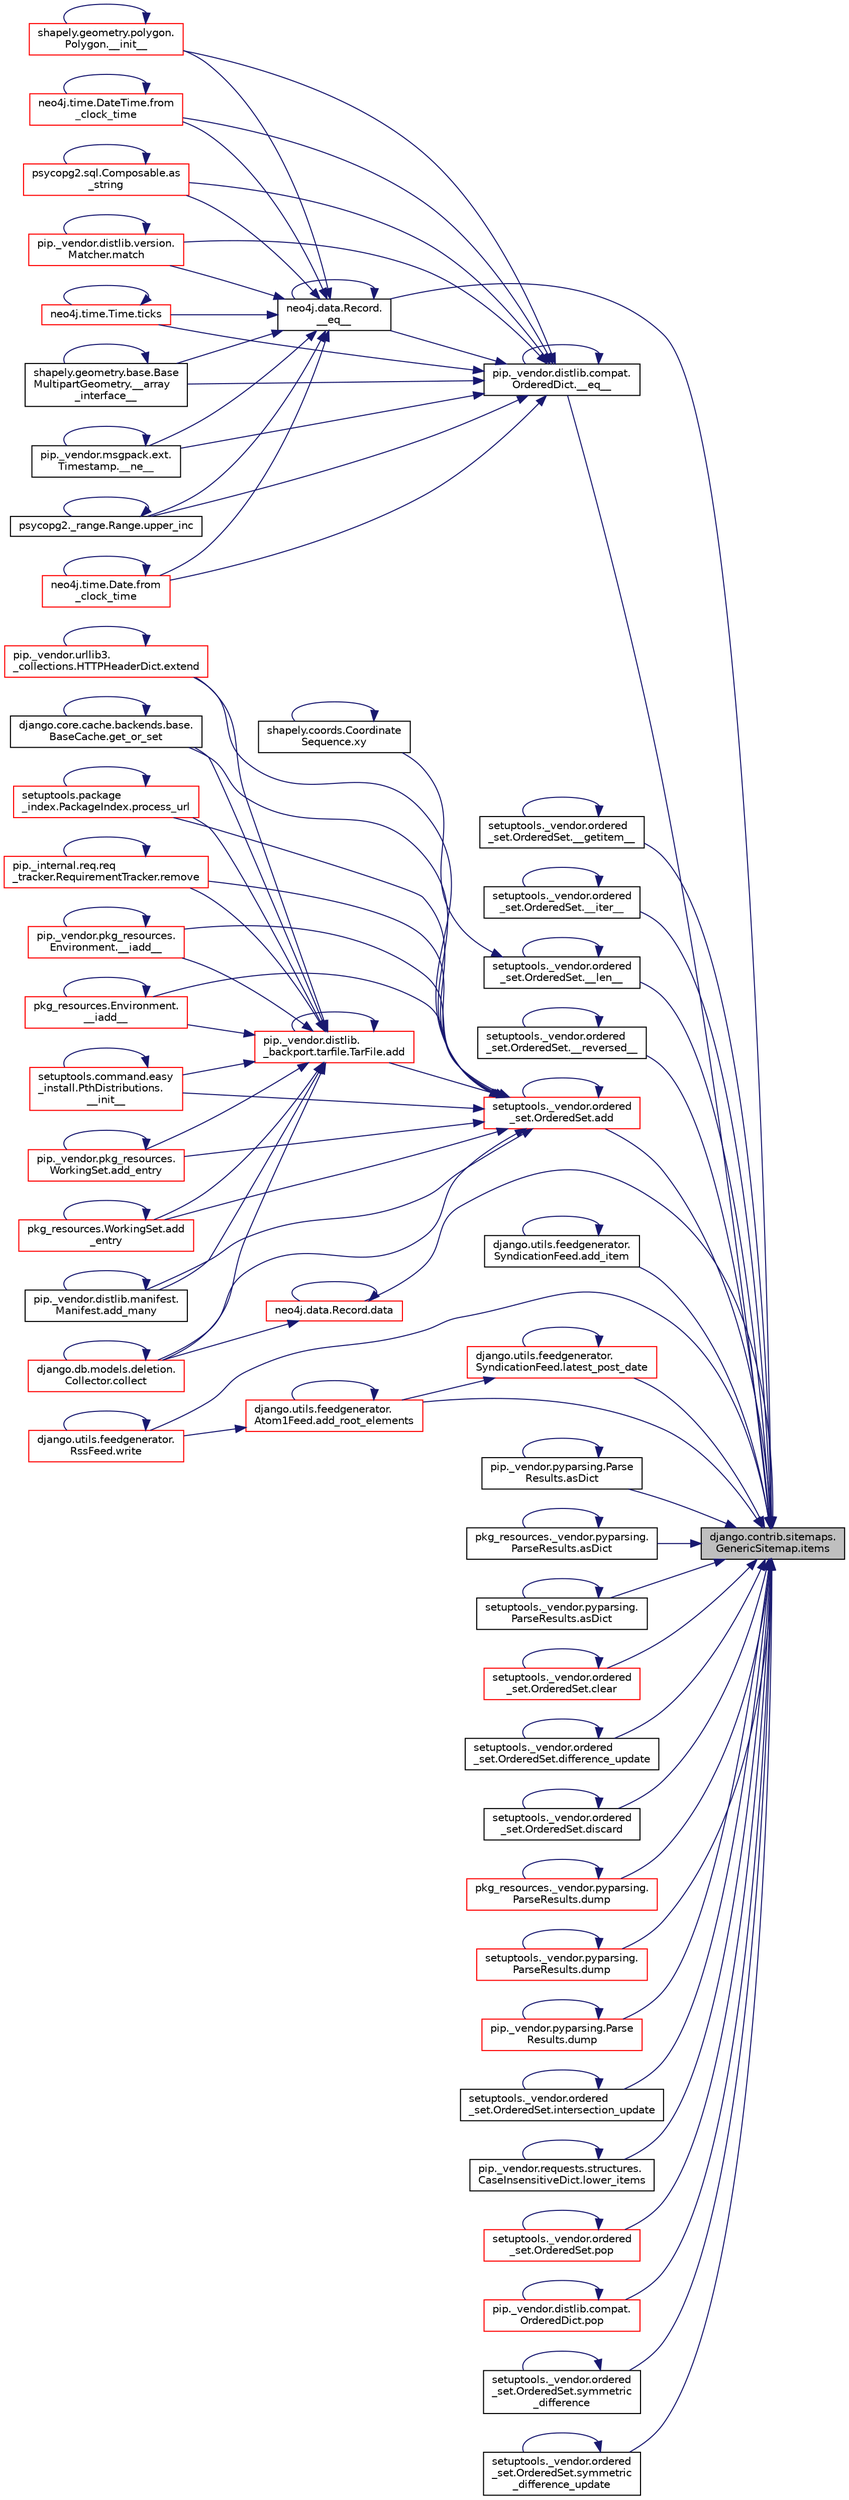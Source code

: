 digraph "django.contrib.sitemaps.GenericSitemap.items"
{
 // LATEX_PDF_SIZE
  edge [fontname="Helvetica",fontsize="10",labelfontname="Helvetica",labelfontsize="10"];
  node [fontname="Helvetica",fontsize="10",shape=record];
  rankdir="RL";
  Node1 [label="django.contrib.sitemaps.\lGenericSitemap.items",height=0.2,width=0.4,color="black", fillcolor="grey75", style="filled", fontcolor="black",tooltip=" "];
  Node1 -> Node2 [dir="back",color="midnightblue",fontsize="10",style="solid",fontname="Helvetica"];
  Node2 [label="neo4j.data.Record.\l__eq__",height=0.2,width=0.4,color="black", fillcolor="white", style="filled",URL="$d8/da3/classneo4j_1_1data_1_1_record.html#a677599a593c35d675d8960d72462df9f",tooltip=" "];
  Node2 -> Node3 [dir="back",color="midnightblue",fontsize="10",style="solid",fontname="Helvetica"];
  Node3 [label="shapely.geometry.base.Base\lMultipartGeometry.__array\l_interface__",height=0.2,width=0.4,color="black", fillcolor="white", style="filled",URL="$df/d4a/classshapely_1_1geometry_1_1base_1_1_base_multipart_geometry.html#aa57caf9f9556c733425dee5dc556ac05",tooltip=" "];
  Node3 -> Node3 [dir="back",color="midnightblue",fontsize="10",style="solid",fontname="Helvetica"];
  Node2 -> Node2 [dir="back",color="midnightblue",fontsize="10",style="solid",fontname="Helvetica"];
  Node2 -> Node4 [dir="back",color="midnightblue",fontsize="10",style="solid",fontname="Helvetica"];
  Node4 [label="shapely.geometry.polygon.\lPolygon.__init__",height=0.2,width=0.4,color="red", fillcolor="white", style="filled",URL="$da/d80/classshapely_1_1geometry_1_1polygon_1_1_polygon.html#aa0b7892becd68ead1f110b5498c4e4be",tooltip=" "];
  Node4 -> Node4 [dir="back",color="midnightblue",fontsize="10",style="solid",fontname="Helvetica"];
  Node2 -> Node489 [dir="back",color="midnightblue",fontsize="10",style="solid",fontname="Helvetica"];
  Node489 [label="pip._vendor.msgpack.ext.\lTimestamp.__ne__",height=0.2,width=0.4,color="black", fillcolor="white", style="filled",URL="$d6/dd9/classpip_1_1__vendor_1_1msgpack_1_1ext_1_1_timestamp.html#a85bbfb0158c314f6747659d9d79fbc5f",tooltip=" "];
  Node489 -> Node489 [dir="back",color="midnightblue",fontsize="10",style="solid",fontname="Helvetica"];
  Node2 -> Node490 [dir="back",color="midnightblue",fontsize="10",style="solid",fontname="Helvetica"];
  Node490 [label="psycopg2.sql.Composable.as\l_string",height=0.2,width=0.4,color="red", fillcolor="white", style="filled",URL="$d8/d3d/classpsycopg2_1_1sql_1_1_composable.html#a77b13bb7380175e59facce7566dfb5f6",tooltip=" "];
  Node490 -> Node490 [dir="back",color="midnightblue",fontsize="10",style="solid",fontname="Helvetica"];
  Node2 -> Node199 [dir="back",color="midnightblue",fontsize="10",style="solid",fontname="Helvetica"];
  Node199 [label="neo4j.time.Date.from\l_clock_time",height=0.2,width=0.4,color="red", fillcolor="white", style="filled",URL="$d1/d6f/classneo4j_1_1time_1_1_date.html#a6e815a48a02a3f3d230e95d923cfb43b",tooltip=" "];
  Node199 -> Node199 [dir="back",color="midnightblue",fontsize="10",style="solid",fontname="Helvetica"];
  Node2 -> Node265 [dir="back",color="midnightblue",fontsize="10",style="solid",fontname="Helvetica"];
  Node265 [label="neo4j.time.DateTime.from\l_clock_time",height=0.2,width=0.4,color="red", fillcolor="white", style="filled",URL="$d4/dcd/classneo4j_1_1time_1_1_date_time.html#a12a2d4d1586b225b0a6156d4e6d4cc0c",tooltip=" "];
  Node265 -> Node265 [dir="back",color="midnightblue",fontsize="10",style="solid",fontname="Helvetica"];
  Node2 -> Node491 [dir="back",color="midnightblue",fontsize="10",style="solid",fontname="Helvetica"];
  Node491 [label="pip._vendor.distlib.version.\lMatcher.match",height=0.2,width=0.4,color="red", fillcolor="white", style="filled",URL="$d3/d6b/classpip_1_1__vendor_1_1distlib_1_1version_1_1_matcher.html#abab07ac81cd23c3863693a3986eca843",tooltip=" "];
  Node491 -> Node491 [dir="back",color="midnightblue",fontsize="10",style="solid",fontname="Helvetica"];
  Node2 -> Node266 [dir="back",color="midnightblue",fontsize="10",style="solid",fontname="Helvetica"];
  Node266 [label="neo4j.time.Time.ticks",height=0.2,width=0.4,color="red", fillcolor="white", style="filled",URL="$db/d2a/classneo4j_1_1time_1_1_time.html#af3cbc3ab118ea3f7c8aaee2cc13a89e1",tooltip=" "];
  Node266 -> Node266 [dir="back",color="midnightblue",fontsize="10",style="solid",fontname="Helvetica"];
  Node2 -> Node494 [dir="back",color="midnightblue",fontsize="10",style="solid",fontname="Helvetica"];
  Node494 [label="psycopg2._range.Range.upper_inc",height=0.2,width=0.4,color="black", fillcolor="white", style="filled",URL="$d0/dea/classpsycopg2_1_1__range_1_1_range.html#ab960d4f6c5956499e88d2b70b5043423",tooltip=" "];
  Node494 -> Node494 [dir="back",color="midnightblue",fontsize="10",style="solid",fontname="Helvetica"];
  Node1 -> Node488 [dir="back",color="midnightblue",fontsize="10",style="solid",fontname="Helvetica"];
  Node488 [label="pip._vendor.distlib.compat.\lOrderedDict.__eq__",height=0.2,width=0.4,color="black", fillcolor="white", style="filled",URL="$d8/dae/classpip_1_1__vendor_1_1distlib_1_1compat_1_1_ordered_dict.html#ae3489e81a223351378c9a41f93136439",tooltip=" "];
  Node488 -> Node3 [dir="back",color="midnightblue",fontsize="10",style="solid",fontname="Helvetica"];
  Node488 -> Node2 [dir="back",color="midnightblue",fontsize="10",style="solid",fontname="Helvetica"];
  Node488 -> Node488 [dir="back",color="midnightblue",fontsize="10",style="solid",fontname="Helvetica"];
  Node488 -> Node4 [dir="back",color="midnightblue",fontsize="10",style="solid",fontname="Helvetica"];
  Node488 -> Node489 [dir="back",color="midnightblue",fontsize="10",style="solid",fontname="Helvetica"];
  Node488 -> Node490 [dir="back",color="midnightblue",fontsize="10",style="solid",fontname="Helvetica"];
  Node488 -> Node199 [dir="back",color="midnightblue",fontsize="10",style="solid",fontname="Helvetica"];
  Node488 -> Node265 [dir="back",color="midnightblue",fontsize="10",style="solid",fontname="Helvetica"];
  Node488 -> Node491 [dir="back",color="midnightblue",fontsize="10",style="solid",fontname="Helvetica"];
  Node488 -> Node266 [dir="back",color="midnightblue",fontsize="10",style="solid",fontname="Helvetica"];
  Node488 -> Node494 [dir="back",color="midnightblue",fontsize="10",style="solid",fontname="Helvetica"];
  Node1 -> Node11 [dir="back",color="midnightblue",fontsize="10",style="solid",fontname="Helvetica"];
  Node11 [label="setuptools._vendor.ordered\l_set.OrderedSet.__getitem__",height=0.2,width=0.4,color="black", fillcolor="white", style="filled",URL="$d0/d40/classsetuptools_1_1__vendor_1_1ordered__set_1_1_ordered_set.html#afa5d263824cc35374a0cf762672f68ae",tooltip=" "];
  Node11 -> Node11 [dir="back",color="midnightblue",fontsize="10",style="solid",fontname="Helvetica"];
  Node1 -> Node495 [dir="back",color="midnightblue",fontsize="10",style="solid",fontname="Helvetica"];
  Node495 [label="setuptools._vendor.ordered\l_set.OrderedSet.__iter__",height=0.2,width=0.4,color="black", fillcolor="white", style="filled",URL="$d0/d40/classsetuptools_1_1__vendor_1_1ordered__set_1_1_ordered_set.html#a3238ae7179a07f6e984b517f9ea91b33",tooltip=" "];
  Node495 -> Node495 [dir="back",color="midnightblue",fontsize="10",style="solid",fontname="Helvetica"];
  Node1 -> Node496 [dir="back",color="midnightblue",fontsize="10",style="solid",fontname="Helvetica"];
  Node496 [label="setuptools._vendor.ordered\l_set.OrderedSet.__len__",height=0.2,width=0.4,color="black", fillcolor="white", style="filled",URL="$d0/d40/classsetuptools_1_1__vendor_1_1ordered__set_1_1_ordered_set.html#a0e386977ecad62376c21292b091bdc6d",tooltip=" "];
  Node496 -> Node496 [dir="back",color="midnightblue",fontsize="10",style="solid",fontname="Helvetica"];
  Node496 -> Node497 [dir="back",color="midnightblue",fontsize="10",style="solid",fontname="Helvetica"];
  Node497 [label="shapely.coords.Coordinate\lSequence.xy",height=0.2,width=0.4,color="black", fillcolor="white", style="filled",URL="$dd/d23/classshapely_1_1coords_1_1_coordinate_sequence.html#a0a6c867561a6ff8c0e2cc62688af4fa7",tooltip=" "];
  Node497 -> Node497 [dir="back",color="midnightblue",fontsize="10",style="solid",fontname="Helvetica"];
  Node1 -> Node498 [dir="back",color="midnightblue",fontsize="10",style="solid",fontname="Helvetica"];
  Node498 [label="setuptools._vendor.ordered\l_set.OrderedSet.__reversed__",height=0.2,width=0.4,color="black", fillcolor="white", style="filled",URL="$d0/d40/classsetuptools_1_1__vendor_1_1ordered__set_1_1_ordered_set.html#ac65bb1aa0efb9abd266b9b3b5befb95d",tooltip=" "];
  Node498 -> Node498 [dir="back",color="midnightblue",fontsize="10",style="solid",fontname="Helvetica"];
  Node1 -> Node499 [dir="back",color="midnightblue",fontsize="10",style="solid",fontname="Helvetica"];
  Node499 [label="setuptools._vendor.ordered\l_set.OrderedSet.add",height=0.2,width=0.4,color="red", fillcolor="white", style="filled",URL="$d0/d40/classsetuptools_1_1__vendor_1_1ordered__set_1_1_ordered_set.html#af53bf94a4162a3a93f25d7ccbe8bb7a2",tooltip=" "];
  Node499 -> Node59 [dir="back",color="midnightblue",fontsize="10",style="solid",fontname="Helvetica"];
  Node59 [label="pip._vendor.pkg_resources.\lEnvironment.__iadd__",height=0.2,width=0.4,color="red", fillcolor="white", style="filled",URL="$de/d79/classpip_1_1__vendor_1_1pkg__resources_1_1_environment.html#ad026f479ac7031c92cf7cec14cef654f",tooltip=" "];
  Node59 -> Node59 [dir="back",color="midnightblue",fontsize="10",style="solid",fontname="Helvetica"];
  Node499 -> Node66 [dir="back",color="midnightblue",fontsize="10",style="solid",fontname="Helvetica"];
  Node66 [label="pkg_resources.Environment.\l__iadd__",height=0.2,width=0.4,color="red", fillcolor="white", style="filled",URL="$dd/d81/classpkg__resources_1_1_environment.html#ac8fc54442fe5e9c647b57320e7ccf78a",tooltip=" "];
  Node66 -> Node66 [dir="back",color="midnightblue",fontsize="10",style="solid",fontname="Helvetica"];
  Node499 -> Node67 [dir="back",color="midnightblue",fontsize="10",style="solid",fontname="Helvetica"];
  Node67 [label="setuptools.command.easy\l_install.PthDistributions.\l__init__",height=0.2,width=0.4,color="red", fillcolor="white", style="filled",URL="$d2/d49/classsetuptools_1_1command_1_1easy__install_1_1_pth_distributions.html#a1ca1a1ca566543e0e54d7ae015a16dc5",tooltip=" "];
  Node67 -> Node67 [dir="back",color="midnightblue",fontsize="10",style="solid",fontname="Helvetica"];
  Node499 -> Node499 [dir="back",color="midnightblue",fontsize="10",style="solid",fontname="Helvetica"];
  Node499 -> Node68 [dir="back",color="midnightblue",fontsize="10",style="solid",fontname="Helvetica"];
  Node68 [label="pip._vendor.distlib.\l_backport.tarfile.TarFile.add",height=0.2,width=0.4,color="red", fillcolor="white", style="filled",URL="$d7/d1d/classpip_1_1__vendor_1_1distlib_1_1__backport_1_1tarfile_1_1_tar_file.html#a79067a66314d66032cb43144c54355a2",tooltip=" "];
  Node68 -> Node59 [dir="back",color="midnightblue",fontsize="10",style="solid",fontname="Helvetica"];
  Node68 -> Node66 [dir="back",color="midnightblue",fontsize="10",style="solid",fontname="Helvetica"];
  Node68 -> Node67 [dir="back",color="midnightblue",fontsize="10",style="solid",fontname="Helvetica"];
  Node68 -> Node68 [dir="back",color="midnightblue",fontsize="10",style="solid",fontname="Helvetica"];
  Node68 -> Node69 [dir="back",color="midnightblue",fontsize="10",style="solid",fontname="Helvetica"];
  Node69 [label="pip._vendor.pkg_resources.\lWorkingSet.add_entry",height=0.2,width=0.4,color="red", fillcolor="white", style="filled",URL="$da/d4f/classpip_1_1__vendor_1_1pkg__resources_1_1_working_set.html#a10dbfcb72bfdc7c7b16d764c7002a87d",tooltip=" "];
  Node69 -> Node69 [dir="back",color="midnightblue",fontsize="10",style="solid",fontname="Helvetica"];
  Node68 -> Node72 [dir="back",color="midnightblue",fontsize="10",style="solid",fontname="Helvetica"];
  Node72 [label="pkg_resources.WorkingSet.add\l_entry",height=0.2,width=0.4,color="red", fillcolor="white", style="filled",URL="$d5/d96/classpkg__resources_1_1_working_set.html#aed20abcb6a85cdc25dff1686ad480958",tooltip=" "];
  Node72 -> Node72 [dir="back",color="midnightblue",fontsize="10",style="solid",fontname="Helvetica"];
  Node68 -> Node73 [dir="back",color="midnightblue",fontsize="10",style="solid",fontname="Helvetica"];
  Node73 [label="pip._vendor.distlib.manifest.\lManifest.add_many",height=0.2,width=0.4,color="black", fillcolor="white", style="filled",URL="$d2/d05/classpip_1_1__vendor_1_1distlib_1_1manifest_1_1_manifest.html#aa18ac58e0425c6d4de8ac182a52145fe",tooltip=" "];
  Node73 -> Node73 [dir="back",color="midnightblue",fontsize="10",style="solid",fontname="Helvetica"];
  Node68 -> Node30 [dir="back",color="midnightblue",fontsize="10",style="solid",fontname="Helvetica"];
  Node30 [label="django.db.models.deletion.\lCollector.collect",height=0.2,width=0.4,color="red", fillcolor="white", style="filled",URL="$d8/dc4/classdjango_1_1db_1_1models_1_1deletion_1_1_collector.html#a44e7793473ae99b03633319af84ad54a",tooltip=" "];
  Node30 -> Node30 [dir="back",color="midnightblue",fontsize="10",style="solid",fontname="Helvetica"];
  Node68 -> Node74 [dir="back",color="midnightblue",fontsize="10",style="solid",fontname="Helvetica"];
  Node74 [label="pip._vendor.urllib3.\l_collections.HTTPHeaderDict.extend",height=0.2,width=0.4,color="red", fillcolor="white", style="filled",URL="$d8/dc7/classpip_1_1__vendor_1_1urllib3_1_1__collections_1_1_h_t_t_p_header_dict.html#a04ea7ef53fe3916a040ec0e8cacc6581",tooltip=" "];
  Node74 -> Node74 [dir="back",color="midnightblue",fontsize="10",style="solid",fontname="Helvetica"];
  Node68 -> Node75 [dir="back",color="midnightblue",fontsize="10",style="solid",fontname="Helvetica"];
  Node75 [label="django.core.cache.backends.base.\lBaseCache.get_or_set",height=0.2,width=0.4,color="black", fillcolor="white", style="filled",URL="$d0/d87/classdjango_1_1core_1_1cache_1_1backends_1_1base_1_1_base_cache.html#ab8fb6d32aa82d027f181414df0f562b3",tooltip=" "];
  Node75 -> Node75 [dir="back",color="midnightblue",fontsize="10",style="solid",fontname="Helvetica"];
  Node68 -> Node76 [dir="back",color="midnightblue",fontsize="10",style="solid",fontname="Helvetica"];
  Node76 [label="setuptools.package\l_index.PackageIndex.process_url",height=0.2,width=0.4,color="red", fillcolor="white", style="filled",URL="$d4/dea/classsetuptools_1_1package__index_1_1_package_index.html#a537fc87df159c2474b7fa0ccac56513d",tooltip=" "];
  Node76 -> Node76 [dir="back",color="midnightblue",fontsize="10",style="solid",fontname="Helvetica"];
  Node68 -> Node86 [dir="back",color="midnightblue",fontsize="10",style="solid",fontname="Helvetica"];
  Node86 [label="pip._internal.req.req\l_tracker.RequirementTracker.remove",height=0.2,width=0.4,color="red", fillcolor="white", style="filled",URL="$da/d8b/classpip_1_1__internal_1_1req_1_1req__tracker_1_1_requirement_tracker.html#a2b63d916ecf3d02c4eb7339df7d2dc3f",tooltip=" "];
  Node86 -> Node86 [dir="back",color="midnightblue",fontsize="10",style="solid",fontname="Helvetica"];
  Node499 -> Node69 [dir="back",color="midnightblue",fontsize="10",style="solid",fontname="Helvetica"];
  Node499 -> Node72 [dir="back",color="midnightblue",fontsize="10",style="solid",fontname="Helvetica"];
  Node499 -> Node73 [dir="back",color="midnightblue",fontsize="10",style="solid",fontname="Helvetica"];
  Node499 -> Node30 [dir="back",color="midnightblue",fontsize="10",style="solid",fontname="Helvetica"];
  Node499 -> Node74 [dir="back",color="midnightblue",fontsize="10",style="solid",fontname="Helvetica"];
  Node499 -> Node75 [dir="back",color="midnightblue",fontsize="10",style="solid",fontname="Helvetica"];
  Node499 -> Node76 [dir="back",color="midnightblue",fontsize="10",style="solid",fontname="Helvetica"];
  Node499 -> Node86 [dir="back",color="midnightblue",fontsize="10",style="solid",fontname="Helvetica"];
  Node1 -> Node500 [dir="back",color="midnightblue",fontsize="10",style="solid",fontname="Helvetica"];
  Node500 [label="django.utils.feedgenerator.\lSyndicationFeed.add_item",height=0.2,width=0.4,color="black", fillcolor="white", style="filled",URL="$d7/dc3/classdjango_1_1utils_1_1feedgenerator_1_1_syndication_feed.html#a581b1cda4798116e5c961f20818edbb6",tooltip=" "];
  Node500 -> Node500 [dir="back",color="midnightblue",fontsize="10",style="solid",fontname="Helvetica"];
  Node1 -> Node501 [dir="back",color="midnightblue",fontsize="10",style="solid",fontname="Helvetica"];
  Node501 [label="django.utils.feedgenerator.\lAtom1Feed.add_root_elements",height=0.2,width=0.4,color="red", fillcolor="white", style="filled",URL="$d2/dc8/classdjango_1_1utils_1_1feedgenerator_1_1_atom1_feed.html#a3fb3c960923723e1eb0769332f4b7f17",tooltip=" "];
  Node501 -> Node501 [dir="back",color="midnightblue",fontsize="10",style="solid",fontname="Helvetica"];
  Node501 -> Node502 [dir="back",color="midnightblue",fontsize="10",style="solid",fontname="Helvetica"];
  Node502 [label="django.utils.feedgenerator.\lRssFeed.write",height=0.2,width=0.4,color="red", fillcolor="white", style="filled",URL="$d7/db3/classdjango_1_1utils_1_1feedgenerator_1_1_rss_feed.html#aa4949e5bd3c397a1a6ce7ce18979ec62",tooltip=" "];
  Node502 -> Node502 [dir="back",color="midnightblue",fontsize="10",style="solid",fontname="Helvetica"];
  Node1 -> Node504 [dir="back",color="midnightblue",fontsize="10",style="solid",fontname="Helvetica"];
  Node504 [label="pip._vendor.pyparsing.Parse\lResults.asDict",height=0.2,width=0.4,color="black", fillcolor="white", style="filled",URL="$d3/d5b/classpip_1_1__vendor_1_1pyparsing_1_1_parse_results.html#a2a26c1c250002905345967e6cc0bd632",tooltip=" "];
  Node504 -> Node504 [dir="back",color="midnightblue",fontsize="10",style="solid",fontname="Helvetica"];
  Node1 -> Node505 [dir="back",color="midnightblue",fontsize="10",style="solid",fontname="Helvetica"];
  Node505 [label="pkg_resources._vendor.pyparsing.\lParseResults.asDict",height=0.2,width=0.4,color="black", fillcolor="white", style="filled",URL="$d3/d93/classpkg__resources_1_1__vendor_1_1pyparsing_1_1_parse_results.html#ab73f26af9e7cc95de6dbb0d54d7a81ba",tooltip=" "];
  Node505 -> Node505 [dir="back",color="midnightblue",fontsize="10",style="solid",fontname="Helvetica"];
  Node1 -> Node506 [dir="back",color="midnightblue",fontsize="10",style="solid",fontname="Helvetica"];
  Node506 [label="setuptools._vendor.pyparsing.\lParseResults.asDict",height=0.2,width=0.4,color="black", fillcolor="white", style="filled",URL="$df/d77/classsetuptools_1_1__vendor_1_1pyparsing_1_1_parse_results.html#aa94e10c70716802a5bd2d265bbaa2f65",tooltip=" "];
  Node506 -> Node506 [dir="back",color="midnightblue",fontsize="10",style="solid",fontname="Helvetica"];
  Node1 -> Node507 [dir="back",color="midnightblue",fontsize="10",style="solid",fontname="Helvetica"];
  Node507 [label="setuptools._vendor.ordered\l_set.OrderedSet.clear",height=0.2,width=0.4,color="red", fillcolor="white", style="filled",URL="$d0/d40/classsetuptools_1_1__vendor_1_1ordered__set_1_1_ordered_set.html#a8b928f1bac1c68eedf2efac951d28d51",tooltip=" "];
  Node507 -> Node507 [dir="back",color="midnightblue",fontsize="10",style="solid",fontname="Helvetica"];
  Node1 -> Node508 [dir="back",color="midnightblue",fontsize="10",style="solid",fontname="Helvetica"];
  Node508 [label="neo4j.data.Record.data",height=0.2,width=0.4,color="red", fillcolor="white", style="filled",URL="$d8/da3/classneo4j_1_1data_1_1_record.html#a24123084c9f60275847a4509076677bf",tooltip=" "];
  Node508 -> Node30 [dir="back",color="midnightblue",fontsize="10",style="solid",fontname="Helvetica"];
  Node508 -> Node508 [dir="back",color="midnightblue",fontsize="10",style="solid",fontname="Helvetica"];
  Node1 -> Node574 [dir="back",color="midnightblue",fontsize="10",style="solid",fontname="Helvetica"];
  Node574 [label="setuptools._vendor.ordered\l_set.OrderedSet.difference_update",height=0.2,width=0.4,color="black", fillcolor="white", style="filled",URL="$d0/d40/classsetuptools_1_1__vendor_1_1ordered__set_1_1_ordered_set.html#a7d9d09bfb237ae7409570e6ad7c59f01",tooltip=" "];
  Node574 -> Node574 [dir="back",color="midnightblue",fontsize="10",style="solid",fontname="Helvetica"];
  Node1 -> Node575 [dir="back",color="midnightblue",fontsize="10",style="solid",fontname="Helvetica"];
  Node575 [label="setuptools._vendor.ordered\l_set.OrderedSet.discard",height=0.2,width=0.4,color="black", fillcolor="white", style="filled",URL="$d0/d40/classsetuptools_1_1__vendor_1_1ordered__set_1_1_ordered_set.html#aba1c2bb8144014dfad2f2d4872fe1337",tooltip=" "];
  Node575 -> Node575 [dir="back",color="midnightblue",fontsize="10",style="solid",fontname="Helvetica"];
  Node1 -> Node576 [dir="back",color="midnightblue",fontsize="10",style="solid",fontname="Helvetica"];
  Node576 [label="pkg_resources._vendor.pyparsing.\lParseResults.dump",height=0.2,width=0.4,color="red", fillcolor="white", style="filled",URL="$d3/d93/classpkg__resources_1_1__vendor_1_1pyparsing_1_1_parse_results.html#a8ef896f3757488f88d385652f96e7b1b",tooltip=" "];
  Node576 -> Node576 [dir="back",color="midnightblue",fontsize="10",style="solid",fontname="Helvetica"];
  Node1 -> Node580 [dir="back",color="midnightblue",fontsize="10",style="solid",fontname="Helvetica"];
  Node580 [label="setuptools._vendor.pyparsing.\lParseResults.dump",height=0.2,width=0.4,color="red", fillcolor="white", style="filled",URL="$df/d77/classsetuptools_1_1__vendor_1_1pyparsing_1_1_parse_results.html#a1a4a3dd9ab26677a709fdcbb2289da04",tooltip=" "];
  Node580 -> Node580 [dir="back",color="midnightblue",fontsize="10",style="solid",fontname="Helvetica"];
  Node1 -> Node582 [dir="back",color="midnightblue",fontsize="10",style="solid",fontname="Helvetica"];
  Node582 [label="pip._vendor.pyparsing.Parse\lResults.dump",height=0.2,width=0.4,color="red", fillcolor="white", style="filled",URL="$d3/d5b/classpip_1_1__vendor_1_1pyparsing_1_1_parse_results.html#a72363ec5208e922eae5732bf122c0480",tooltip=" "];
  Node582 -> Node582 [dir="back",color="midnightblue",fontsize="10",style="solid",fontname="Helvetica"];
  Node1 -> Node584 [dir="back",color="midnightblue",fontsize="10",style="solid",fontname="Helvetica"];
  Node584 [label="setuptools._vendor.ordered\l_set.OrderedSet.intersection_update",height=0.2,width=0.4,color="black", fillcolor="white", style="filled",URL="$d0/d40/classsetuptools_1_1__vendor_1_1ordered__set_1_1_ordered_set.html#aa74cb4ee0ea35a15b0e0db2f88d8b79d",tooltip=" "];
  Node584 -> Node584 [dir="back",color="midnightblue",fontsize="10",style="solid",fontname="Helvetica"];
  Node1 -> Node585 [dir="back",color="midnightblue",fontsize="10",style="solid",fontname="Helvetica"];
  Node585 [label="django.utils.feedgenerator.\lSyndicationFeed.latest_post_date",height=0.2,width=0.4,color="red", fillcolor="white", style="filled",URL="$d7/dc3/classdjango_1_1utils_1_1feedgenerator_1_1_syndication_feed.html#acb91f3a383f15b6ec997db8c443b440e",tooltip=" "];
  Node585 -> Node501 [dir="back",color="midnightblue",fontsize="10",style="solid",fontname="Helvetica"];
  Node585 -> Node585 [dir="back",color="midnightblue",fontsize="10",style="solid",fontname="Helvetica"];
  Node1 -> Node587 [dir="back",color="midnightblue",fontsize="10",style="solid",fontname="Helvetica"];
  Node587 [label="pip._vendor.requests.structures.\lCaseInsensitiveDict.lower_items",height=0.2,width=0.4,color="black", fillcolor="white", style="filled",URL="$d3/de3/classpip_1_1__vendor_1_1requests_1_1structures_1_1_case_insensitive_dict.html#ac97d90e15e0694b54a675b57bcfaac62",tooltip=" "];
  Node587 -> Node587 [dir="back",color="midnightblue",fontsize="10",style="solid",fontname="Helvetica"];
  Node1 -> Node588 [dir="back",color="midnightblue",fontsize="10",style="solid",fontname="Helvetica"];
  Node588 [label="setuptools._vendor.ordered\l_set.OrderedSet.pop",height=0.2,width=0.4,color="red", fillcolor="white", style="filled",URL="$d0/d40/classsetuptools_1_1__vendor_1_1ordered__set_1_1_ordered_set.html#a2c082ff6ec71d46b9bfc294323720611",tooltip=" "];
  Node588 -> Node588 [dir="back",color="midnightblue",fontsize="10",style="solid",fontname="Helvetica"];
  Node1 -> Node589 [dir="back",color="midnightblue",fontsize="10",style="solid",fontname="Helvetica"];
  Node589 [label="pip._vendor.distlib.compat.\lOrderedDict.pop",height=0.2,width=0.4,color="red", fillcolor="white", style="filled",URL="$d8/dae/classpip_1_1__vendor_1_1distlib_1_1compat_1_1_ordered_dict.html#ae316e3827116112c73a1817614580875",tooltip=" "];
  Node589 -> Node589 [dir="back",color="midnightblue",fontsize="10",style="solid",fontname="Helvetica"];
  Node1 -> Node591 [dir="back",color="midnightblue",fontsize="10",style="solid",fontname="Helvetica"];
  Node591 [label="setuptools._vendor.ordered\l_set.OrderedSet.symmetric\l_difference",height=0.2,width=0.4,color="black", fillcolor="white", style="filled",URL="$d0/d40/classsetuptools_1_1__vendor_1_1ordered__set_1_1_ordered_set.html#a3cb605fe96c3dd88b27099de9ac919d4",tooltip=" "];
  Node591 -> Node591 [dir="back",color="midnightblue",fontsize="10",style="solid",fontname="Helvetica"];
  Node1 -> Node592 [dir="back",color="midnightblue",fontsize="10",style="solid",fontname="Helvetica"];
  Node592 [label="setuptools._vendor.ordered\l_set.OrderedSet.symmetric\l_difference_update",height=0.2,width=0.4,color="black", fillcolor="white", style="filled",URL="$d0/d40/classsetuptools_1_1__vendor_1_1ordered__set_1_1_ordered_set.html#a52a023f956d56fc4cead0069a91e4e1a",tooltip=" "];
  Node592 -> Node592 [dir="back",color="midnightblue",fontsize="10",style="solid",fontname="Helvetica"];
  Node1 -> Node502 [dir="back",color="midnightblue",fontsize="10",style="solid",fontname="Helvetica"];
}
